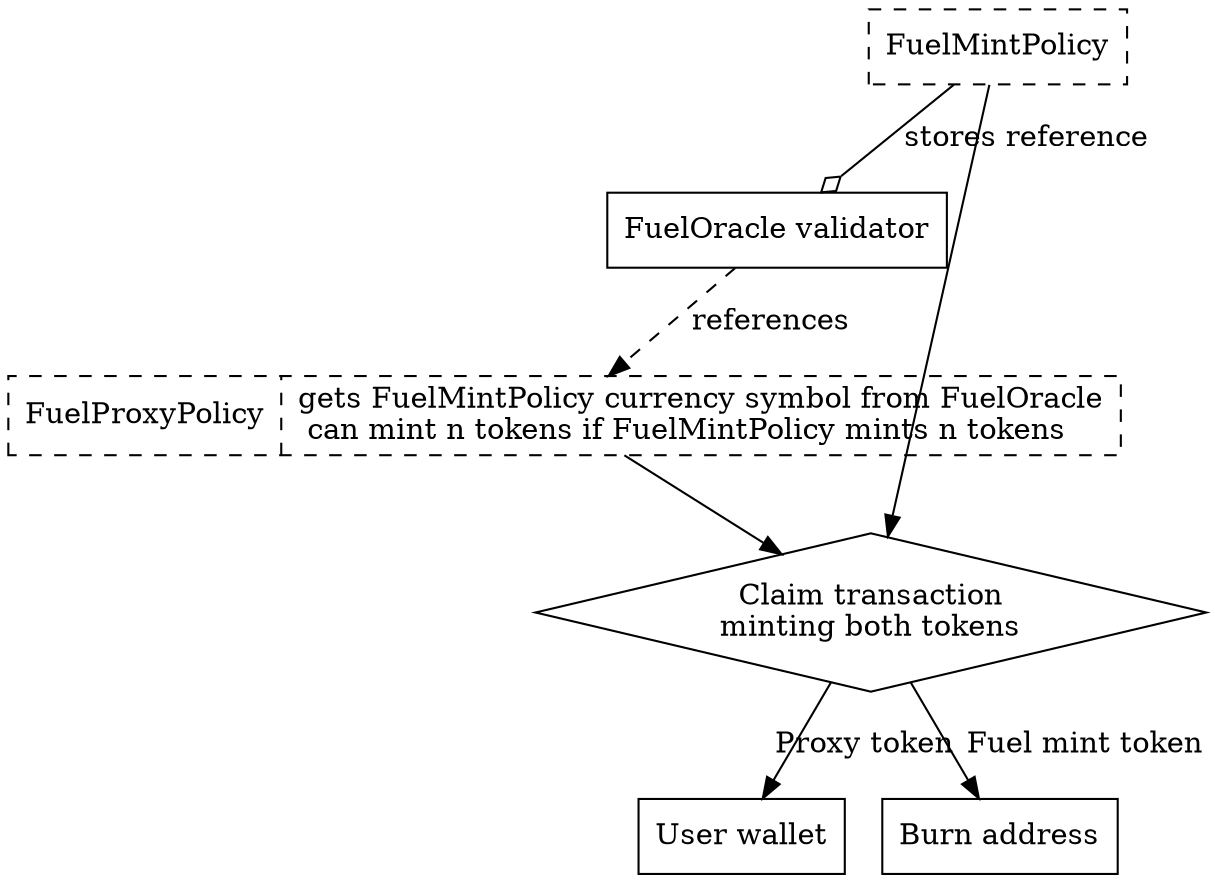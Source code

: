 strict digraph {
  node [shape=record]
  splines=false

  wallet [label = "User wallet"]

  burnAddress [label = "Burn address"]

  fuelOracle [label = "FuelOracle validator"]

  fuelProxy [style = dashed, label =
    "FuelProxyPolicy |
      gets FuelMintPolicy currency symbol from FuelOracle\l
      can mint n tokens if FuelMintPolicy mints n tokens\l
    "]

  fuelMintPolicy [style = dashed, label =
    "FuelMintPolicy"
  ]

  tx [shape = diamond, label = "Claim transaction\nminting both tokens" ]

  fuelOracle -> fuelProxy [style = dashed, label = "references"]
  fuelMintPolicy -> fuelOracle [arrowhead = ediamond, label = "stores reference"]

  fuelMintPolicy -> tx
  fuelProxy -> tx

  tx -> wallet [label="Proxy token"]
  tx -> burnAddress [label="Fuel mint token"]

}
